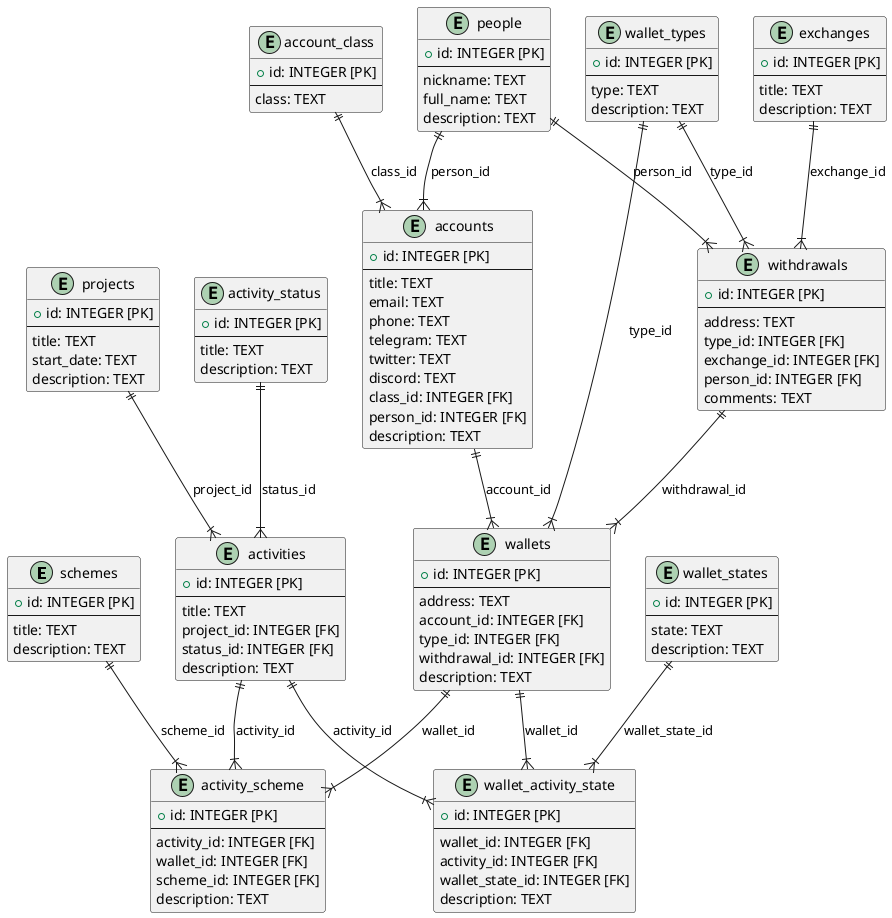 @startuml
entity schemes {
    +id: INTEGER [PK]
    --
    title: TEXT
    description: TEXT
}

entity projects {
    +id: INTEGER [PK]
    --
    title: TEXT
    start_date: TEXT
    description: TEXT
}

entity activity_status {
    +id: INTEGER [PK]
    --
    title: TEXT
    description: TEXT
}

entity activities {
    +id: INTEGER [PK]
    --
    title: TEXT
    project_id: INTEGER [FK]
    status_id: INTEGER [FK]
    description: TEXT
}

entity activity_scheme {
    +id: INTEGER [PK]
    --
    activity_id: INTEGER [FK]
    wallet_id: INTEGER [FK]
    scheme_id: INTEGER [FK]
    description: TEXT
}

entity wallet_states {
    +id: INTEGER [PK]
    --
    state: TEXT
    description: TEXT
}

entity wallet_activity_state {
    +id: INTEGER [PK]
    --
    wallet_id: INTEGER [FK]
    activity_id: INTEGER [FK]
    wallet_state_id: INTEGER [FK]
    description: TEXT
}

entity account_class {
    +id: INTEGER [PK]
    --
    class: TEXT
}

entity people {
    +id: INTEGER [PK]
    --
    nickname: TEXT
    full_name: TEXT
    description: TEXT
}

entity accounts {
    +id: INTEGER [PK]
    --
    title: TEXT
    email: TEXT
    phone: TEXT
    telegram: TEXT
    twitter: TEXT
    discord: TEXT
    class_id: INTEGER [FK]
    person_id: INTEGER [FK]
    description: TEXT
}

entity wallet_types {
    +id: INTEGER [PK]
    --
    type: TEXT
    description: TEXT
}

entity exchanges {
    +id: INTEGER [PK]
    --
    title: TEXT
    description: TEXT
}

entity withdrawals {
    +id: INTEGER [PK]
    --
    address: TEXT
    type_id: INTEGER [FK]
    exchange_id: INTEGER [FK]
    person_id: INTEGER [FK]
    comments: TEXT
}

entity wallets {
    +id: INTEGER [PK]
    --
    address: TEXT
    account_id: INTEGER [FK]
    type_id: INTEGER [FK]
    withdrawal_id: INTEGER [FK]
    description: TEXT
}

schemes ||--|{ activity_scheme: "scheme_id"
activities ||--|{ activity_scheme: "activity_id"
wallets ||--|{ activity_scheme: "wallet_id"
projects ||--|{ activities: "project_id"
activity_status ||--|{ activities: "status_id"
wallets ||--|{ wallet_activity_state: "wallet_id"
activities ||--|{ wallet_activity_state: "activity_id"
wallet_states ||--|{ wallet_activity_state: "wallet_state_id"
account_class ||--|{ accounts: "class_id"
people ||--|{ accounts: "person_id"
wallet_types ||--|{ withdrawals: "type_id"
exchanges ||--|{ withdrawals: "exchange_id"
people ||--|{ withdrawals: "person_id"
accounts ||--|{ wallets: "account_id"
wallet_types ||--|{ wallets: "type_id"
withdrawals ||--|{ wallets: "withdrawal_id"
@enduml